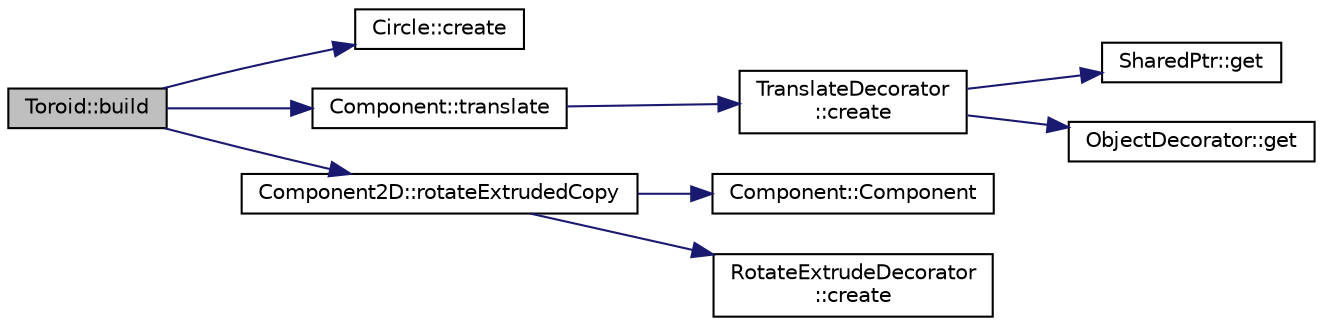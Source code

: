 digraph "Toroid::build"
{
  edge [fontname="Helvetica",fontsize="10",labelfontname="Helvetica",labelfontsize="10"];
  node [fontname="Helvetica",fontsize="10",shape=record];
  rankdir="LR";
  Node1 [label="Toroid::build",height=0.2,width=0.4,color="black", fillcolor="grey75", style="filled" fontcolor="black"];
  Node1 -> Node2 [color="midnightblue",fontsize="10",style="solid",fontname="Helvetica"];
  Node2 [label="Circle::create",height=0.2,width=0.4,color="black", fillcolor="white", style="filled",URL="$classCircle.html#ae688224dbe111decc3c1c931af89b23e",tooltip="Creates a Circle Object."];
  Node1 -> Node3 [color="midnightblue",fontsize="10",style="solid",fontname="Helvetica"];
  Node3 [label="Component::translate",height=0.2,width=0.4,color="black", fillcolor="white", style="filled",URL="$classComponent.html#ad6dc21a828b8eebedf66f7e27a80799d",tooltip="Translate the component."];
  Node3 -> Node4 [color="midnightblue",fontsize="10",style="solid",fontname="Helvetica"];
  Node4 [label="TranslateDecorator\l::create",height=0.2,width=0.4,color="black", fillcolor="white", style="filled",URL="$classTranslateDecorator.html#a1dcad9f08c75e2cfe13718aea9012f88",tooltip="Default factory method."];
  Node4 -> Node5 [color="midnightblue",fontsize="10",style="solid",fontname="Helvetica"];
  Node5 [label="SharedPtr::get",height=0.2,width=0.4,color="black", fillcolor="white", style="filled",URL="$classSharedPtr.html#ac747048e189c896c11f0b436d02fc5e1",tooltip="Gets the pointer hold."];
  Node4 -> Node6 [color="midnightblue",fontsize="10",style="solid",fontname="Helvetica"];
  Node6 [label="ObjectDecorator::get",height=0.2,width=0.4,color="black", fillcolor="white", style="filled",URL="$classObjectDecorator.html#a0021fca00921a5a48b4507612dc65c74",tooltip="Get the internally hold pointer. Const version."];
  Node1 -> Node7 [color="midnightblue",fontsize="10",style="solid",fontname="Helvetica"];
  Node7 [label="Component2D::rotateExtrudedCopy",height=0.2,width=0.4,color="black", fillcolor="white", style="filled",URL="$classComponent2D.html#a198370c81a1f9f00aa14850baf89458f",tooltip="Rotate extrude the component."];
  Node7 -> Node8 [color="midnightblue",fontsize="10",style="solid",fontname="Helvetica"];
  Node8 [label="Component::Component",height=0.2,width=0.4,color="black", fillcolor="white", style="filled",URL="$classComponent.html#a8775db6d1a2c1afc2e77cd3c8f39da6f",tooltip="Default constructor."];
  Node7 -> Node9 [color="midnightblue",fontsize="10",style="solid",fontname="Helvetica"];
  Node9 [label="RotateExtrudeDecorator\l::create",height=0.2,width=0.4,color="black", fillcolor="white", style="filled",URL="$classRotateExtrudeDecorator.html#a256c941138e1c723ea42d978d082ffe7",tooltip="Default factory method."];
}
